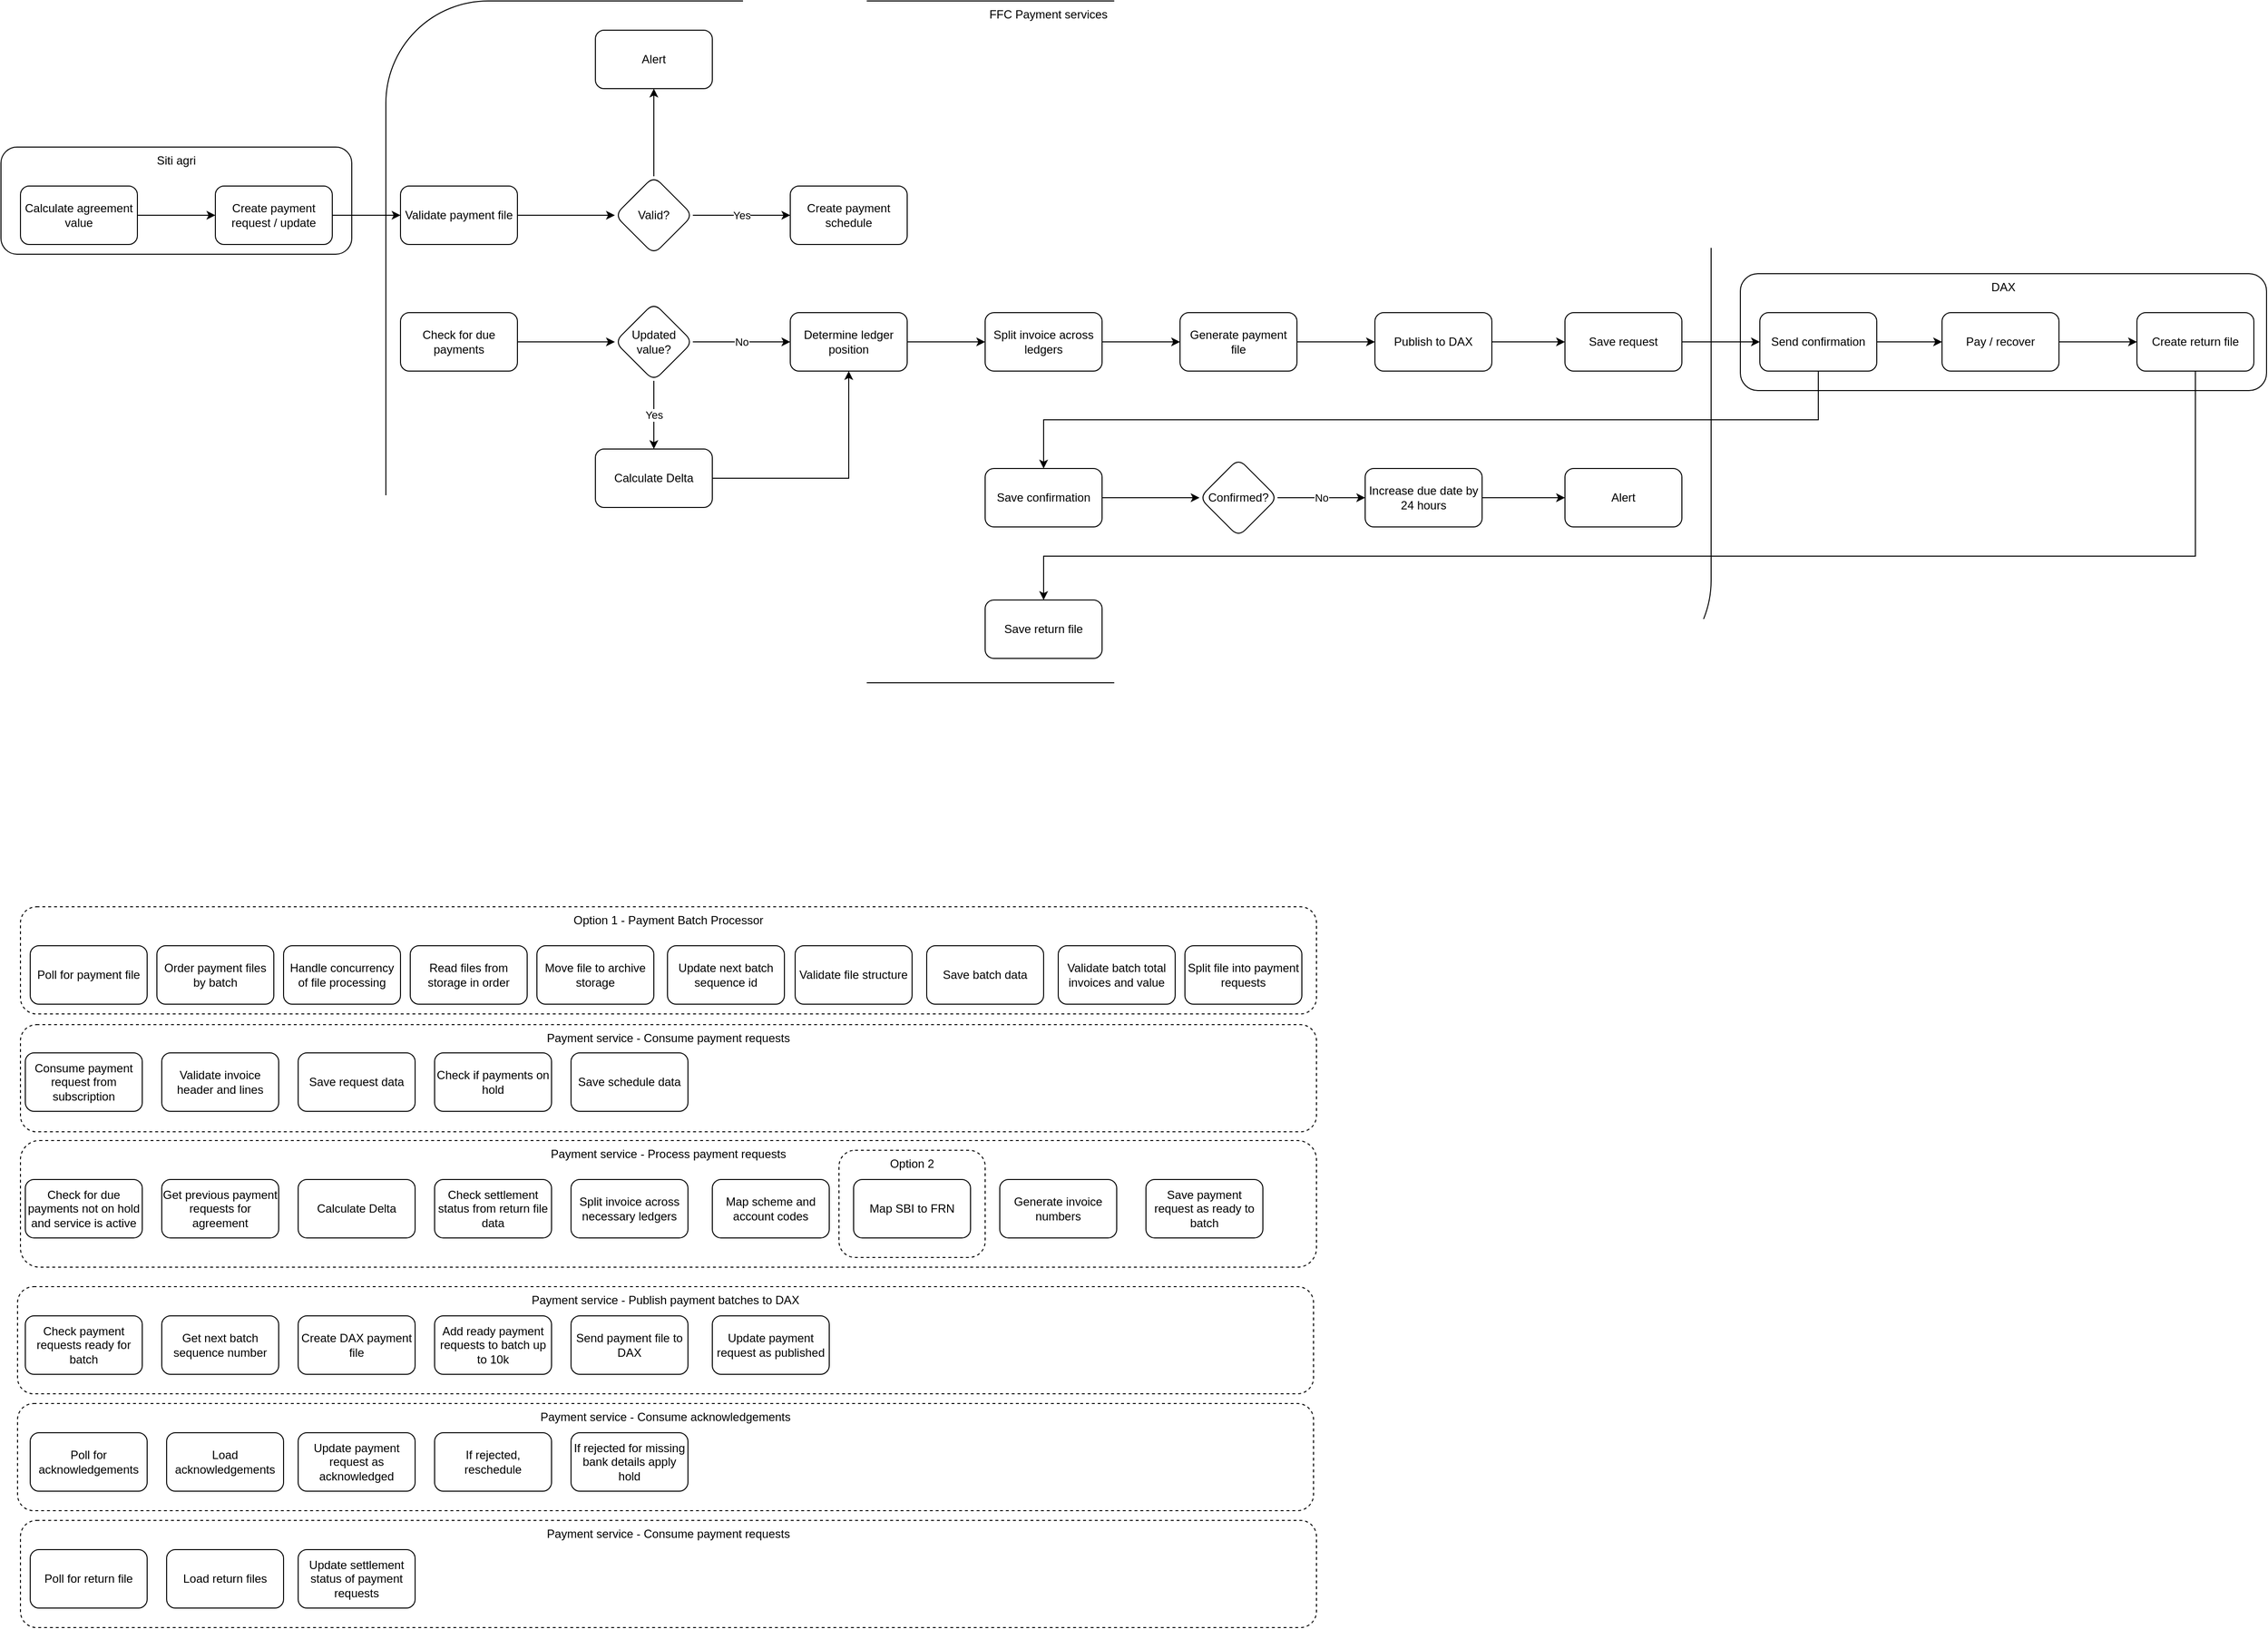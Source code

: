 <mxfile version="14.9.2" type="github">
  <diagram id="1XCgTyp1o_9dvypK1vWQ" name="Page-1">
    <mxGraphModel dx="2500" dy="896" grid="1" gridSize="10" guides="1" tooltips="1" connect="1" arrows="1" fold="1" page="1" pageScale="1" pageWidth="827" pageHeight="1169" math="0" shadow="0">
      <root>
        <mxCell id="0" />
        <mxCell id="1" parent="0" />
        <mxCell id="H4XcM_15EuvaElWjRfmu-53" value="Payment service - Consume payment requests" style="rounded=1;whiteSpace=wrap;html=1;dashed=1;verticalAlign=top;" vertex="1" parent="1">
          <mxGeometry x="-365" y="1570" width="1330" height="110" as="geometry" />
        </mxCell>
        <mxCell id="H4XcM_15EuvaElWjRfmu-49" value="Payment service - Consume acknowledgements" style="rounded=1;whiteSpace=wrap;html=1;dashed=1;verticalAlign=top;" vertex="1" parent="1">
          <mxGeometry x="-368" y="1450" width="1330" height="110" as="geometry" />
        </mxCell>
        <mxCell id="H4XcM_15EuvaElWjRfmu-42" value="Payment service - Publish payment batches to DAX" style="rounded=1;whiteSpace=wrap;html=1;dashed=1;verticalAlign=top;" vertex="1" parent="1">
          <mxGeometry x="-368" y="1330" width="1330" height="110" as="geometry" />
        </mxCell>
        <mxCell id="H4XcM_15EuvaElWjRfmu-41" value="Payment service - Process payment requests" style="rounded=1;whiteSpace=wrap;html=1;dashed=1;verticalAlign=top;" vertex="1" parent="1">
          <mxGeometry x="-365" y="1180" width="1330" height="130" as="geometry" />
        </mxCell>
        <mxCell id="H4XcM_15EuvaElWjRfmu-39" value="Payment service - Consume payment requests" style="rounded=1;whiteSpace=wrap;html=1;dashed=1;verticalAlign=top;" vertex="1" parent="1">
          <mxGeometry x="-365" y="1061" width="1330" height="110" as="geometry" />
        </mxCell>
        <mxCell id="H4XcM_15EuvaElWjRfmu-30" value="Option 2" style="rounded=1;whiteSpace=wrap;html=1;dashed=1;verticalAlign=top;" vertex="1" parent="1">
          <mxGeometry x="475" y="1190" width="150" height="110" as="geometry" />
        </mxCell>
        <mxCell id="H4XcM_15EuvaElWjRfmu-18" value="Option 1 - Payment Batch Processor" style="rounded=1;whiteSpace=wrap;html=1;dashed=1;verticalAlign=top;" vertex="1" parent="1">
          <mxGeometry x="-365" y="940" width="1330" height="110" as="geometry" />
        </mxCell>
        <mxCell id="kp0Nub5B4hyBBO8Y0ufR-64" value="FFC Payment services" style="rounded=1;whiteSpace=wrap;html=1;verticalAlign=top;" parent="1" vertex="1">
          <mxGeometry x="10" y="10" width="1360" height="700" as="geometry" />
        </mxCell>
        <mxCell id="kp0Nub5B4hyBBO8Y0ufR-56" value="DAX" style="rounded=1;whiteSpace=wrap;html=1;verticalAlign=top;" parent="1" vertex="1">
          <mxGeometry x="1400" y="290" width="540" height="120" as="geometry" />
        </mxCell>
        <mxCell id="kp0Nub5B4hyBBO8Y0ufR-12" value="Siti agri" style="rounded=1;whiteSpace=wrap;html=1;verticalAlign=top;" parent="1" vertex="1">
          <mxGeometry x="-385" y="160" width="360" height="110" as="geometry" />
        </mxCell>
        <mxCell id="kp0Nub5B4hyBBO8Y0ufR-63" style="edgeStyle=orthogonalEdgeStyle;rounded=0;orthogonalLoop=1;jettySize=auto;html=1;entryX=0;entryY=0.5;entryDx=0;entryDy=0;" parent="1" source="kp0Nub5B4hyBBO8Y0ufR-1" target="kp0Nub5B4hyBBO8Y0ufR-57" edge="1">
          <mxGeometry relative="1" as="geometry" />
        </mxCell>
        <mxCell id="kp0Nub5B4hyBBO8Y0ufR-1" value="Create payment request / update" style="rounded=1;whiteSpace=wrap;html=1;" parent="1" vertex="1">
          <mxGeometry x="-165" y="200" width="120" height="60" as="geometry" />
        </mxCell>
        <mxCell id="kp0Nub5B4hyBBO8Y0ufR-2" value="Create payment schedule" style="rounded=1;whiteSpace=wrap;html=1;" parent="1" vertex="1">
          <mxGeometry x="425" y="200" width="120" height="60" as="geometry" />
        </mxCell>
        <mxCell id="kp0Nub5B4hyBBO8Y0ufR-9" value="" style="edgeStyle=orthogonalEdgeStyle;rounded=0;orthogonalLoop=1;jettySize=auto;html=1;" parent="1" source="kp0Nub5B4hyBBO8Y0ufR-8" target="kp0Nub5B4hyBBO8Y0ufR-1" edge="1">
          <mxGeometry relative="1" as="geometry" />
        </mxCell>
        <mxCell id="kp0Nub5B4hyBBO8Y0ufR-8" value="Calculate agreement value" style="rounded=1;whiteSpace=wrap;html=1;" parent="1" vertex="1">
          <mxGeometry x="-365" y="200" width="120" height="60" as="geometry" />
        </mxCell>
        <mxCell id="kp0Nub5B4hyBBO8Y0ufR-40" style="edgeStyle=orthogonalEdgeStyle;rounded=0;orthogonalLoop=1;jettySize=auto;html=1;entryX=0;entryY=0.5;entryDx=0;entryDy=0;" parent="1" source="kp0Nub5B4hyBBO8Y0ufR-15" target="kp0Nub5B4hyBBO8Y0ufR-16" edge="1">
          <mxGeometry relative="1" as="geometry" />
        </mxCell>
        <mxCell id="kp0Nub5B4hyBBO8Y0ufR-15" value="Split invoice across ledgers" style="rounded=1;whiteSpace=wrap;html=1;verticalAlign=middle;" parent="1" vertex="1">
          <mxGeometry x="625" y="330" width="120" height="60" as="geometry" />
        </mxCell>
        <mxCell id="kp0Nub5B4hyBBO8Y0ufR-19" value="" style="edgeStyle=orthogonalEdgeStyle;rounded=0;orthogonalLoop=1;jettySize=auto;html=1;" parent="1" source="kp0Nub5B4hyBBO8Y0ufR-16" target="kp0Nub5B4hyBBO8Y0ufR-18" edge="1">
          <mxGeometry relative="1" as="geometry" />
        </mxCell>
        <mxCell id="kp0Nub5B4hyBBO8Y0ufR-16" value="Generate payment file" style="rounded=1;whiteSpace=wrap;html=1;verticalAlign=middle;" parent="1" vertex="1">
          <mxGeometry x="825" y="330" width="120" height="60" as="geometry" />
        </mxCell>
        <mxCell id="kp0Nub5B4hyBBO8Y0ufR-66" value="" style="edgeStyle=orthogonalEdgeStyle;rounded=0;orthogonalLoop=1;jettySize=auto;html=1;" parent="1" source="kp0Nub5B4hyBBO8Y0ufR-18" target="kp0Nub5B4hyBBO8Y0ufR-65" edge="1">
          <mxGeometry relative="1" as="geometry" />
        </mxCell>
        <mxCell id="kp0Nub5B4hyBBO8Y0ufR-18" value="Publish to DAX" style="rounded=1;whiteSpace=wrap;html=1;verticalAlign=middle;" parent="1" vertex="1">
          <mxGeometry x="1025" y="330" width="120" height="60" as="geometry" />
        </mxCell>
        <mxCell id="kp0Nub5B4hyBBO8Y0ufR-24" value="" style="edgeStyle=orthogonalEdgeStyle;rounded=0;orthogonalLoop=1;jettySize=auto;html=1;" parent="1" source="kp0Nub5B4hyBBO8Y0ufR-21" target="kp0Nub5B4hyBBO8Y0ufR-23" edge="1">
          <mxGeometry relative="1" as="geometry" />
        </mxCell>
        <mxCell id="kp0Nub5B4hyBBO8Y0ufR-21" value="Pay / recover" style="rounded=1;whiteSpace=wrap;html=1;verticalAlign=middle;" parent="1" vertex="1">
          <mxGeometry x="1607" y="330" width="120" height="60" as="geometry" />
        </mxCell>
        <mxCell id="kp0Nub5B4hyBBO8Y0ufR-43" style="edgeStyle=orthogonalEdgeStyle;rounded=0;orthogonalLoop=1;jettySize=auto;html=1;entryX=0.5;entryY=0;entryDx=0;entryDy=0;exitX=0.5;exitY=1;exitDx=0;exitDy=0;" parent="1" source="kp0Nub5B4hyBBO8Y0ufR-23" target="kp0Nub5B4hyBBO8Y0ufR-36" edge="1">
          <mxGeometry relative="1" as="geometry">
            <Array as="points">
              <mxPoint x="1867" y="580" />
              <mxPoint x="685" y="580" />
            </Array>
          </mxGeometry>
        </mxCell>
        <mxCell id="kp0Nub5B4hyBBO8Y0ufR-23" value="Create return file" style="rounded=1;whiteSpace=wrap;html=1;verticalAlign=middle;" parent="1" vertex="1">
          <mxGeometry x="1807" y="330" width="120" height="60" as="geometry" />
        </mxCell>
        <mxCell id="kp0Nub5B4hyBBO8Y0ufR-27" value="" style="edgeStyle=orthogonalEdgeStyle;rounded=0;orthogonalLoop=1;jettySize=auto;html=1;" parent="1" source="kp0Nub5B4hyBBO8Y0ufR-25" target="kp0Nub5B4hyBBO8Y0ufR-21" edge="1">
          <mxGeometry relative="1" as="geometry" />
        </mxCell>
        <mxCell id="kp0Nub5B4hyBBO8Y0ufR-29" style="edgeStyle=orthogonalEdgeStyle;rounded=0;orthogonalLoop=1;jettySize=auto;html=1;entryX=0.5;entryY=0;entryDx=0;entryDy=0;exitX=0.5;exitY=1;exitDx=0;exitDy=0;" parent="1" source="kp0Nub5B4hyBBO8Y0ufR-25" target="kp0Nub5B4hyBBO8Y0ufR-28" edge="1">
          <mxGeometry relative="1" as="geometry" />
        </mxCell>
        <mxCell id="kp0Nub5B4hyBBO8Y0ufR-25" value="Send confirmation" style="rounded=1;whiteSpace=wrap;html=1;verticalAlign=middle;" parent="1" vertex="1">
          <mxGeometry x="1420" y="330" width="120" height="60" as="geometry" />
        </mxCell>
        <mxCell id="kp0Nub5B4hyBBO8Y0ufR-31" value="" style="edgeStyle=orthogonalEdgeStyle;rounded=0;orthogonalLoop=1;jettySize=auto;html=1;entryX=0;entryY=0.5;entryDx=0;entryDy=0;" parent="1" source="kp0Nub5B4hyBBO8Y0ufR-28" target="kp0Nub5B4hyBBO8Y0ufR-30" edge="1">
          <mxGeometry relative="1" as="geometry" />
        </mxCell>
        <mxCell id="kp0Nub5B4hyBBO8Y0ufR-28" value="Save confirmation" style="rounded=1;whiteSpace=wrap;html=1;verticalAlign=middle;" parent="1" vertex="1">
          <mxGeometry x="625" y="490" width="120" height="60" as="geometry" />
        </mxCell>
        <mxCell id="kp0Nub5B4hyBBO8Y0ufR-34" value="No" style="edgeStyle=orthogonalEdgeStyle;rounded=0;orthogonalLoop=1;jettySize=auto;html=1;" parent="1" source="kp0Nub5B4hyBBO8Y0ufR-30" target="kp0Nub5B4hyBBO8Y0ufR-33" edge="1">
          <mxGeometry relative="1" as="geometry" />
        </mxCell>
        <mxCell id="kp0Nub5B4hyBBO8Y0ufR-30" value="Confirmed?" style="rhombus;whiteSpace=wrap;html=1;rounded=1;" parent="1" vertex="1">
          <mxGeometry x="845" y="480" width="80" height="80" as="geometry" />
        </mxCell>
        <mxCell id="kp0Nub5B4hyBBO8Y0ufR-55" value="" style="edgeStyle=orthogonalEdgeStyle;rounded=0;orthogonalLoop=1;jettySize=auto;html=1;" parent="1" source="kp0Nub5B4hyBBO8Y0ufR-33" target="kp0Nub5B4hyBBO8Y0ufR-54" edge="1">
          <mxGeometry relative="1" as="geometry" />
        </mxCell>
        <mxCell id="kp0Nub5B4hyBBO8Y0ufR-33" value="Increase due date by 24 hours" style="whiteSpace=wrap;html=1;rounded=1;" parent="1" vertex="1">
          <mxGeometry x="1015" y="490" width="120" height="60" as="geometry" />
        </mxCell>
        <mxCell id="kp0Nub5B4hyBBO8Y0ufR-36" value="Save return file" style="rounded=1;whiteSpace=wrap;html=1;verticalAlign=middle;" parent="1" vertex="1">
          <mxGeometry x="625" y="625" width="120" height="60" as="geometry" />
        </mxCell>
        <mxCell id="kp0Nub5B4hyBBO8Y0ufR-41" style="edgeStyle=orthogonalEdgeStyle;rounded=0;orthogonalLoop=1;jettySize=auto;html=1;entryX=0;entryY=0.5;entryDx=0;entryDy=0;" parent="1" source="kp0Nub5B4hyBBO8Y0ufR-37" target="kp0Nub5B4hyBBO8Y0ufR-15" edge="1">
          <mxGeometry relative="1" as="geometry" />
        </mxCell>
        <mxCell id="kp0Nub5B4hyBBO8Y0ufR-37" value="Determine ledger position" style="rounded=1;whiteSpace=wrap;html=1;verticalAlign=middle;" parent="1" vertex="1">
          <mxGeometry x="425" y="330" width="120" height="60" as="geometry" />
        </mxCell>
        <mxCell id="kp0Nub5B4hyBBO8Y0ufR-53" style="edgeStyle=orthogonalEdgeStyle;rounded=0;orthogonalLoop=1;jettySize=auto;html=1;entryX=0;entryY=0.5;entryDx=0;entryDy=0;" parent="1" source="kp0Nub5B4hyBBO8Y0ufR-39" target="kp0Nub5B4hyBBO8Y0ufR-48" edge="1">
          <mxGeometry relative="1" as="geometry" />
        </mxCell>
        <mxCell id="kp0Nub5B4hyBBO8Y0ufR-39" value="Check for due payments" style="rounded=1;whiteSpace=wrap;html=1;verticalAlign=middle;" parent="1" vertex="1">
          <mxGeometry x="25" y="330" width="120" height="60" as="geometry" />
        </mxCell>
        <mxCell id="kp0Nub5B4hyBBO8Y0ufR-52" style="edgeStyle=orthogonalEdgeStyle;rounded=0;orthogonalLoop=1;jettySize=auto;html=1;entryX=0.5;entryY=1;entryDx=0;entryDy=0;" parent="1" source="kp0Nub5B4hyBBO8Y0ufR-44" target="kp0Nub5B4hyBBO8Y0ufR-37" edge="1">
          <mxGeometry relative="1" as="geometry" />
        </mxCell>
        <mxCell id="kp0Nub5B4hyBBO8Y0ufR-44" value="Calculate Delta" style="rounded=1;whiteSpace=wrap;html=1;verticalAlign=middle;" parent="1" vertex="1">
          <mxGeometry x="225" y="470" width="120" height="60" as="geometry" />
        </mxCell>
        <mxCell id="kp0Nub5B4hyBBO8Y0ufR-50" value="No" style="edgeStyle=orthogonalEdgeStyle;rounded=0;orthogonalLoop=1;jettySize=auto;html=1;" parent="1" source="kp0Nub5B4hyBBO8Y0ufR-48" target="kp0Nub5B4hyBBO8Y0ufR-37" edge="1">
          <mxGeometry relative="1" as="geometry" />
        </mxCell>
        <mxCell id="kp0Nub5B4hyBBO8Y0ufR-51" value="Yes" style="edgeStyle=orthogonalEdgeStyle;rounded=0;orthogonalLoop=1;jettySize=auto;html=1;" parent="1" source="kp0Nub5B4hyBBO8Y0ufR-48" target="kp0Nub5B4hyBBO8Y0ufR-44" edge="1">
          <mxGeometry relative="1" as="geometry" />
        </mxCell>
        <mxCell id="kp0Nub5B4hyBBO8Y0ufR-48" value="Updated value?" style="rhombus;whiteSpace=wrap;html=1;rounded=1;" parent="1" vertex="1">
          <mxGeometry x="245" y="320" width="80" height="80" as="geometry" />
        </mxCell>
        <mxCell id="kp0Nub5B4hyBBO8Y0ufR-54" value="Alert" style="whiteSpace=wrap;html=1;rounded=1;" parent="1" vertex="1">
          <mxGeometry x="1220" y="490" width="120" height="60" as="geometry" />
        </mxCell>
        <mxCell id="kp0Nub5B4hyBBO8Y0ufR-59" value="" style="edgeStyle=orthogonalEdgeStyle;rounded=0;orthogonalLoop=1;jettySize=auto;html=1;" parent="1" source="kp0Nub5B4hyBBO8Y0ufR-57" target="kp0Nub5B4hyBBO8Y0ufR-58" edge="1">
          <mxGeometry relative="1" as="geometry" />
        </mxCell>
        <mxCell id="kp0Nub5B4hyBBO8Y0ufR-57" value="Validate payment file" style="rounded=1;whiteSpace=wrap;html=1;" parent="1" vertex="1">
          <mxGeometry x="25" y="200" width="120" height="60" as="geometry" />
        </mxCell>
        <mxCell id="kp0Nub5B4hyBBO8Y0ufR-60" value="Yes" style="edgeStyle=orthogonalEdgeStyle;rounded=0;orthogonalLoop=1;jettySize=auto;html=1;" parent="1" source="kp0Nub5B4hyBBO8Y0ufR-58" target="kp0Nub5B4hyBBO8Y0ufR-2" edge="1">
          <mxGeometry relative="1" as="geometry" />
        </mxCell>
        <mxCell id="kp0Nub5B4hyBBO8Y0ufR-62" value="" style="edgeStyle=orthogonalEdgeStyle;rounded=0;orthogonalLoop=1;jettySize=auto;html=1;" parent="1" source="kp0Nub5B4hyBBO8Y0ufR-58" target="kp0Nub5B4hyBBO8Y0ufR-61" edge="1">
          <mxGeometry relative="1" as="geometry" />
        </mxCell>
        <mxCell id="kp0Nub5B4hyBBO8Y0ufR-58" value="Valid?" style="rhombus;whiteSpace=wrap;html=1;rounded=1;" parent="1" vertex="1">
          <mxGeometry x="245" y="190" width="80" height="80" as="geometry" />
        </mxCell>
        <mxCell id="kp0Nub5B4hyBBO8Y0ufR-61" value="Alert" style="whiteSpace=wrap;html=1;rounded=1;" parent="1" vertex="1">
          <mxGeometry x="225" y="40" width="120" height="60" as="geometry" />
        </mxCell>
        <mxCell id="kp0Nub5B4hyBBO8Y0ufR-67" value="" style="edgeStyle=orthogonalEdgeStyle;rounded=0;orthogonalLoop=1;jettySize=auto;html=1;" parent="1" source="kp0Nub5B4hyBBO8Y0ufR-65" target="kp0Nub5B4hyBBO8Y0ufR-25" edge="1">
          <mxGeometry relative="1" as="geometry" />
        </mxCell>
        <mxCell id="kp0Nub5B4hyBBO8Y0ufR-65" value="Save request" style="rounded=1;whiteSpace=wrap;html=1;verticalAlign=middle;" parent="1" vertex="1">
          <mxGeometry x="1220" y="330" width="120" height="60" as="geometry" />
        </mxCell>
        <mxCell id="H4XcM_15EuvaElWjRfmu-1" value="Poll for payment file" style="rounded=1;whiteSpace=wrap;html=1;" vertex="1" parent="1">
          <mxGeometry x="-355" y="980" width="120" height="60" as="geometry" />
        </mxCell>
        <mxCell id="H4XcM_15EuvaElWjRfmu-2" value="Read files from storage in order" style="rounded=1;whiteSpace=wrap;html=1;" vertex="1" parent="1">
          <mxGeometry x="35" y="980" width="120" height="60" as="geometry" />
        </mxCell>
        <mxCell id="H4XcM_15EuvaElWjRfmu-4" value="Move file to archive storage" style="rounded=1;whiteSpace=wrap;html=1;" vertex="1" parent="1">
          <mxGeometry x="165" y="980" width="120" height="60" as="geometry" />
        </mxCell>
        <mxCell id="H4XcM_15EuvaElWjRfmu-6" value="Validate file structure" style="rounded=1;whiteSpace=wrap;html=1;" vertex="1" parent="1">
          <mxGeometry x="430" y="980" width="120" height="60" as="geometry" />
        </mxCell>
        <mxCell id="H4XcM_15EuvaElWjRfmu-8" value="Order payment files by batch" style="rounded=1;whiteSpace=wrap;html=1;" vertex="1" parent="1">
          <mxGeometry x="-225" y="980" width="120" height="60" as="geometry" />
        </mxCell>
        <mxCell id="H4XcM_15EuvaElWjRfmu-9" value="Handle concurrency of file processing" style="rounded=1;whiteSpace=wrap;html=1;" vertex="1" parent="1">
          <mxGeometry x="-95" y="980" width="120" height="60" as="geometry" />
        </mxCell>
        <mxCell id="H4XcM_15EuvaElWjRfmu-10" value="Validate batch total invoices and value&lt;span style=&quot;color: rgba(0 , 0 , 0 , 0) ; font-family: monospace ; font-size: 0px&quot;&gt;%3CmxGraphModel%3E%3Croot%3E%3CmxCell%20id%3D%220%22%2F%3E%3CmxCell%20id%3D%221%22%20parent%3D%220%22%2F%3E%3CmxCell%20id%3D%222%22%20value%3D%22Read%20file%20from%20storage%22%20style%3D%22rounded%3D1%3BwhiteSpace%3Dwrap%3Bhtml%3D1%3B%22%20vertex%3D%221%22%20parent%3D%221%22%3E%3CmxGeometry%20x%3D%22-100%22%20y%3D%22840%22%20width%3D%22120%22%20height%3D%2260%22%20as%3D%22geometry%22%2F%3E%3C%2FmxCell%3E%3C%2Froot%3E%3C%2FmxGraphModel%3E&lt;/span&gt;" style="rounded=1;whiteSpace=wrap;html=1;" vertex="1" parent="1">
          <mxGeometry x="700" y="980" width="120" height="60" as="geometry" />
        </mxCell>
        <mxCell id="H4XcM_15EuvaElWjRfmu-12" value="Split file into payment requests" style="rounded=1;whiteSpace=wrap;html=1;" vertex="1" parent="1">
          <mxGeometry x="830" y="980" width="120" height="60" as="geometry" />
        </mxCell>
        <mxCell id="H4XcM_15EuvaElWjRfmu-13" value="Update next batch sequence id" style="rounded=1;whiteSpace=wrap;html=1;" vertex="1" parent="1">
          <mxGeometry x="299" y="980" width="120" height="60" as="geometry" />
        </mxCell>
        <mxCell id="H4XcM_15EuvaElWjRfmu-14" value="Validate invoice header and lines" style="rounded=1;whiteSpace=wrap;html=1;" vertex="1" parent="1">
          <mxGeometry x="-220" y="1090" width="120" height="60" as="geometry" />
        </mxCell>
        <mxCell id="H4XcM_15EuvaElWjRfmu-15" value="Save batch data" style="rounded=1;whiteSpace=wrap;html=1;" vertex="1" parent="1">
          <mxGeometry x="565" y="980" width="120" height="60" as="geometry" />
        </mxCell>
        <mxCell id="H4XcM_15EuvaElWjRfmu-16" value="Save request data" style="rounded=1;whiteSpace=wrap;html=1;" vertex="1" parent="1">
          <mxGeometry x="-80" y="1090" width="120" height="60" as="geometry" />
        </mxCell>
        <mxCell id="H4XcM_15EuvaElWjRfmu-17" value="Consume payment request from subscription" style="rounded=1;whiteSpace=wrap;html=1;" vertex="1" parent="1">
          <mxGeometry x="-360" y="1090" width="120" height="60" as="geometry" />
        </mxCell>
        <mxCell id="H4XcM_15EuvaElWjRfmu-21" value="Check if payments on hold" style="rounded=1;whiteSpace=wrap;html=1;" vertex="1" parent="1">
          <mxGeometry x="60" y="1090" width="120" height="60" as="geometry" />
        </mxCell>
        <mxCell id="H4XcM_15EuvaElWjRfmu-23" value="Check for due payments not on hold and service is active" style="rounded=1;whiteSpace=wrap;html=1;" vertex="1" parent="1">
          <mxGeometry x="-360" y="1220" width="120" height="60" as="geometry" />
        </mxCell>
        <mxCell id="H4XcM_15EuvaElWjRfmu-24" value="Save schedule data&lt;br&gt;" style="rounded=1;whiteSpace=wrap;html=1;" vertex="1" parent="1">
          <mxGeometry x="200" y="1090" width="120" height="60" as="geometry" />
        </mxCell>
        <mxCell id="H4XcM_15EuvaElWjRfmu-25" value="Get previous payment requests for agreement" style="rounded=1;whiteSpace=wrap;html=1;" vertex="1" parent="1">
          <mxGeometry x="-220" y="1220" width="120" height="60" as="geometry" />
        </mxCell>
        <mxCell id="H4XcM_15EuvaElWjRfmu-26" value="Calculate Delta" style="rounded=1;whiteSpace=wrap;html=1;" vertex="1" parent="1">
          <mxGeometry x="-80" y="1220" width="120" height="60" as="geometry" />
        </mxCell>
        <mxCell id="H4XcM_15EuvaElWjRfmu-27" value="Check settlement status from return file data" style="rounded=1;whiteSpace=wrap;html=1;" vertex="1" parent="1">
          <mxGeometry x="60" y="1220" width="120" height="60" as="geometry" />
        </mxCell>
        <mxCell id="H4XcM_15EuvaElWjRfmu-28" value="Split invoice across necessary ledgers" style="rounded=1;whiteSpace=wrap;html=1;" vertex="1" parent="1">
          <mxGeometry x="200" y="1220" width="120" height="60" as="geometry" />
        </mxCell>
        <mxCell id="H4XcM_15EuvaElWjRfmu-29" value="Map SBI to FRN" style="rounded=1;whiteSpace=wrap;html=1;" vertex="1" parent="1">
          <mxGeometry x="490" y="1220" width="120" height="60" as="geometry" />
        </mxCell>
        <mxCell id="H4XcM_15EuvaElWjRfmu-31" value="Map scheme and account codes" style="rounded=1;whiteSpace=wrap;html=1;" vertex="1" parent="1">
          <mxGeometry x="345" y="1220" width="120" height="60" as="geometry" />
        </mxCell>
        <mxCell id="H4XcM_15EuvaElWjRfmu-32" value="Generate invoice numbers" style="rounded=1;whiteSpace=wrap;html=1;" vertex="1" parent="1">
          <mxGeometry x="640" y="1220" width="120" height="60" as="geometry" />
        </mxCell>
        <mxCell id="H4XcM_15EuvaElWjRfmu-33" value="Save payment request as ready to batch" style="rounded=1;whiteSpace=wrap;html=1;" vertex="1" parent="1">
          <mxGeometry x="790" y="1220" width="120" height="60" as="geometry" />
        </mxCell>
        <mxCell id="H4XcM_15EuvaElWjRfmu-34" value="Check payment requests ready for batch" style="rounded=1;whiteSpace=wrap;html=1;" vertex="1" parent="1">
          <mxGeometry x="-360" y="1360" width="120" height="60" as="geometry" />
        </mxCell>
        <mxCell id="H4XcM_15EuvaElWjRfmu-35" value="Get next batch sequence number" style="rounded=1;whiteSpace=wrap;html=1;" vertex="1" parent="1">
          <mxGeometry x="-220" y="1360" width="120" height="60" as="geometry" />
        </mxCell>
        <mxCell id="H4XcM_15EuvaElWjRfmu-36" value="Create DAX payment file" style="rounded=1;whiteSpace=wrap;html=1;" vertex="1" parent="1">
          <mxGeometry x="-80" y="1360" width="120" height="60" as="geometry" />
        </mxCell>
        <mxCell id="H4XcM_15EuvaElWjRfmu-37" value="Add ready payment requests to batch up to 10k" style="rounded=1;whiteSpace=wrap;html=1;" vertex="1" parent="1">
          <mxGeometry x="60" y="1360" width="120" height="60" as="geometry" />
        </mxCell>
        <mxCell id="H4XcM_15EuvaElWjRfmu-38" value="Send payment file to DAX" style="rounded=1;whiteSpace=wrap;html=1;" vertex="1" parent="1">
          <mxGeometry x="200" y="1360" width="120" height="60" as="geometry" />
        </mxCell>
        <mxCell id="H4XcM_15EuvaElWjRfmu-43" value="Poll for acknowledgements" style="rounded=1;whiteSpace=wrap;html=1;" vertex="1" parent="1">
          <mxGeometry x="-355" y="1480" width="120" height="60" as="geometry" />
        </mxCell>
        <mxCell id="H4XcM_15EuvaElWjRfmu-44" value="Poll for return file" style="rounded=1;whiteSpace=wrap;html=1;" vertex="1" parent="1">
          <mxGeometry x="-355" y="1600" width="120" height="60" as="geometry" />
        </mxCell>
        <mxCell id="H4XcM_15EuvaElWjRfmu-45" value="Update payment request as acknowledged" style="rounded=1;whiteSpace=wrap;html=1;" vertex="1" parent="1">
          <mxGeometry x="-80" y="1480" width="120" height="60" as="geometry" />
        </mxCell>
        <mxCell id="H4XcM_15EuvaElWjRfmu-46" value="Update payment request as published" style="rounded=1;whiteSpace=wrap;html=1;" vertex="1" parent="1">
          <mxGeometry x="345" y="1360" width="120" height="60" as="geometry" />
        </mxCell>
        <mxCell id="H4XcM_15EuvaElWjRfmu-47" value="If rejected, reschedule" style="rounded=1;whiteSpace=wrap;html=1;" vertex="1" parent="1">
          <mxGeometry x="60" y="1480" width="120" height="60" as="geometry" />
        </mxCell>
        <mxCell id="H4XcM_15EuvaElWjRfmu-48" value="If rejected for missing bank details apply hold" style="rounded=1;whiteSpace=wrap;html=1;" vertex="1" parent="1">
          <mxGeometry x="200" y="1480" width="120" height="60" as="geometry" />
        </mxCell>
        <mxCell id="H4XcM_15EuvaElWjRfmu-50" value="Load return files" style="rounded=1;whiteSpace=wrap;html=1;" vertex="1" parent="1">
          <mxGeometry x="-215" y="1600" width="120" height="60" as="geometry" />
        </mxCell>
        <mxCell id="H4XcM_15EuvaElWjRfmu-51" value="Load acknowledgements" style="rounded=1;whiteSpace=wrap;html=1;" vertex="1" parent="1">
          <mxGeometry x="-215" y="1480" width="120" height="60" as="geometry" />
        </mxCell>
        <mxCell id="H4XcM_15EuvaElWjRfmu-52" value="Update settlement status of payment requests" style="rounded=1;whiteSpace=wrap;html=1;" vertex="1" parent="1">
          <mxGeometry x="-80" y="1600" width="120" height="60" as="geometry" />
        </mxCell>
      </root>
    </mxGraphModel>
  </diagram>
</mxfile>
